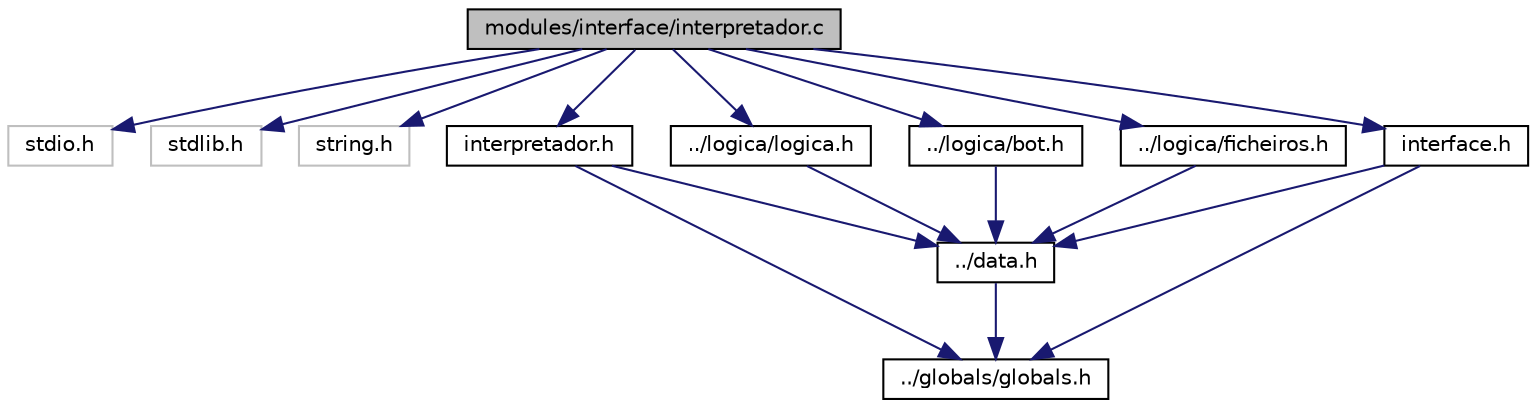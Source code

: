 digraph "modules/interface/interpretador.c"
{
  edge [fontname="Helvetica",fontsize="10",labelfontname="Helvetica",labelfontsize="10"];
  node [fontname="Helvetica",fontsize="10",shape=record];
  Node0 [label="modules/interface/interpretador.c",height=0.2,width=0.4,color="black", fillcolor="grey75", style="filled", fontcolor="black"];
  Node0 -> Node1 [color="midnightblue",fontsize="10",style="solid",fontname="Helvetica"];
  Node1 [label="stdio.h",height=0.2,width=0.4,color="grey75", fillcolor="white", style="filled"];
  Node0 -> Node2 [color="midnightblue",fontsize="10",style="solid",fontname="Helvetica"];
  Node2 [label="stdlib.h",height=0.2,width=0.4,color="grey75", fillcolor="white", style="filled"];
  Node0 -> Node3 [color="midnightblue",fontsize="10",style="solid",fontname="Helvetica"];
  Node3 [label="string.h",height=0.2,width=0.4,color="grey75", fillcolor="white", style="filled"];
  Node0 -> Node4 [color="midnightblue",fontsize="10",style="solid",fontname="Helvetica"];
  Node4 [label="interpretador.h",height=0.2,width=0.4,color="black", fillcolor="white", style="filled",URL="$interpretador_8h_source.html"];
  Node4 -> Node5 [color="midnightblue",fontsize="10",style="solid",fontname="Helvetica"];
  Node5 [label="../data.h",height=0.2,width=0.4,color="black", fillcolor="white", style="filled",URL="$data_8h_source.html"];
  Node5 -> Node6 [color="midnightblue",fontsize="10",style="solid",fontname="Helvetica"];
  Node6 [label="../globals/globals.h",height=0.2,width=0.4,color="black", fillcolor="white", style="filled",URL="$globals_8h.html",tooltip="Definição de macros utilizados no programa. "];
  Node4 -> Node6 [color="midnightblue",fontsize="10",style="solid",fontname="Helvetica"];
  Node0 -> Node7 [color="midnightblue",fontsize="10",style="solid",fontname="Helvetica"];
  Node7 [label="../logica/logica.h",height=0.2,width=0.4,color="black", fillcolor="white", style="filled",URL="$logica_8h_source.html"];
  Node7 -> Node5 [color="midnightblue",fontsize="10",style="solid",fontname="Helvetica"];
  Node0 -> Node8 [color="midnightblue",fontsize="10",style="solid",fontname="Helvetica"];
  Node8 [label="../logica/bot.h",height=0.2,width=0.4,color="black", fillcolor="white", style="filled",URL="$bot_8h_source.html"];
  Node8 -> Node5 [color="midnightblue",fontsize="10",style="solid",fontname="Helvetica"];
  Node0 -> Node9 [color="midnightblue",fontsize="10",style="solid",fontname="Helvetica"];
  Node9 [label="interface.h",height=0.2,width=0.4,color="black", fillcolor="white", style="filled",URL="$interface_8h_source.html"];
  Node9 -> Node5 [color="midnightblue",fontsize="10",style="solid",fontname="Helvetica"];
  Node9 -> Node6 [color="midnightblue",fontsize="10",style="solid",fontname="Helvetica"];
  Node0 -> Node10 [color="midnightblue",fontsize="10",style="solid",fontname="Helvetica"];
  Node10 [label="../logica/ficheiros.h",height=0.2,width=0.4,color="black", fillcolor="white", style="filled",URL="$ficheiros_8h_source.html"];
  Node10 -> Node5 [color="midnightblue",fontsize="10",style="solid",fontname="Helvetica"];
}
